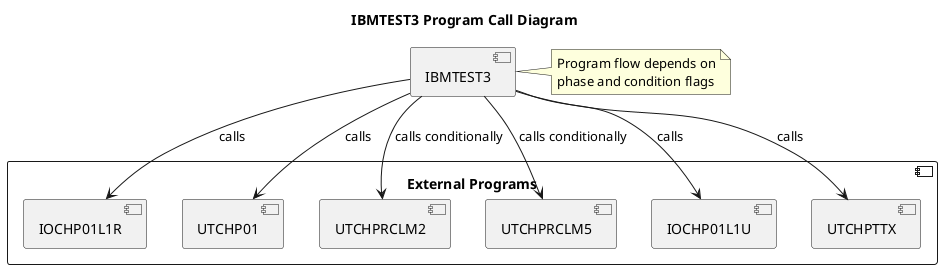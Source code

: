 @startuml Program Call Diagram
title IBMTEST3 Program Call Diagram

[IBMTEST3] as main

component "External Programs" {
  [IOCHP01L1R]
  [UTCHP01]
  [UTCHPRCLM2]
  [UTCHPRCLM5]
  [IOCHP01L1U]
  [UTCHPTTX]
}

main --> [IOCHP01L1R] : calls
main --> [UTCHP01] : calls
main --> [UTCHPRCLM2] : calls conditionally
main --> [UTCHPRCLM5] : calls conditionally
main --> [IOCHP01L1U] : calls
main --> [UTCHPTTX] : calls

note right of main : Program flow depends on\nphase and condition flags
@enduml
